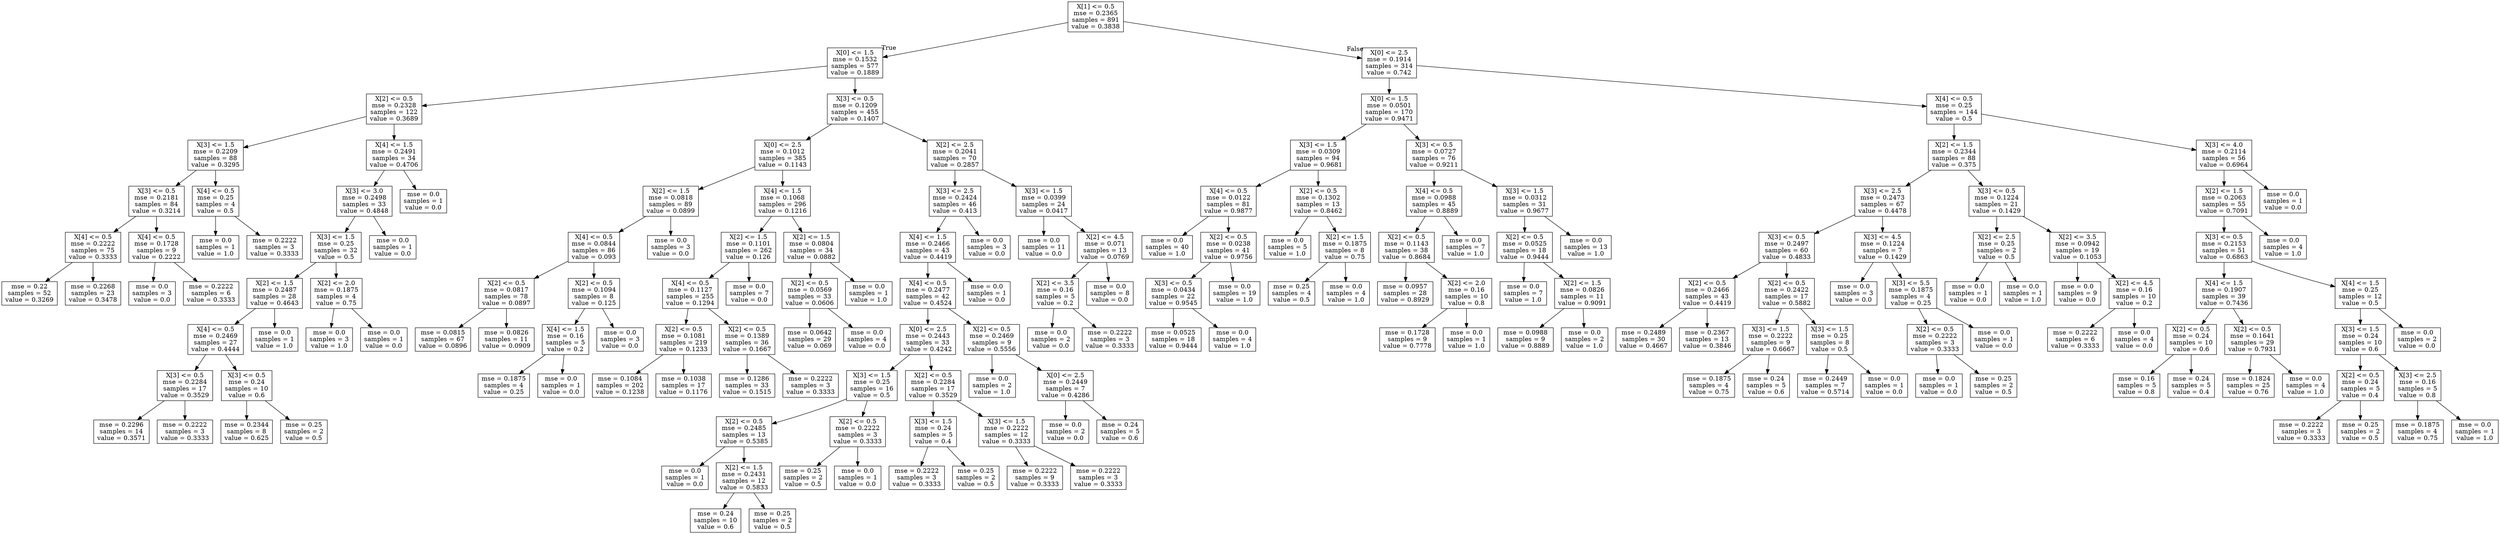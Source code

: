 digraph Tree {
node [shape=box] ;
0 [label="X[1] <= 0.5\nmse = 0.2365\nsamples = 891\nvalue = 0.3838"] ;
1 [label="X[0] <= 1.5\nmse = 0.1532\nsamples = 577\nvalue = 0.1889"] ;
0 -> 1 [labeldistance=2.5, labelangle=45, headlabel="True"] ;
2 [label="X[2] <= 0.5\nmse = 0.2328\nsamples = 122\nvalue = 0.3689"] ;
1 -> 2 ;
3 [label="X[3] <= 1.5\nmse = 0.2209\nsamples = 88\nvalue = 0.3295"] ;
2 -> 3 ;
4 [label="X[3] <= 0.5\nmse = 0.2181\nsamples = 84\nvalue = 0.3214"] ;
3 -> 4 ;
5 [label="X[4] <= 0.5\nmse = 0.2222\nsamples = 75\nvalue = 0.3333"] ;
4 -> 5 ;
6 [label="mse = 0.22\nsamples = 52\nvalue = 0.3269"] ;
5 -> 6 ;
7 [label="mse = 0.2268\nsamples = 23\nvalue = 0.3478"] ;
5 -> 7 ;
8 [label="X[4] <= 0.5\nmse = 0.1728\nsamples = 9\nvalue = 0.2222"] ;
4 -> 8 ;
9 [label="mse = 0.0\nsamples = 3\nvalue = 0.0"] ;
8 -> 9 ;
10 [label="mse = 0.2222\nsamples = 6\nvalue = 0.3333"] ;
8 -> 10 ;
11 [label="X[4] <= 0.5\nmse = 0.25\nsamples = 4\nvalue = 0.5"] ;
3 -> 11 ;
12 [label="mse = 0.0\nsamples = 1\nvalue = 1.0"] ;
11 -> 12 ;
13 [label="mse = 0.2222\nsamples = 3\nvalue = 0.3333"] ;
11 -> 13 ;
14 [label="X[4] <= 1.5\nmse = 0.2491\nsamples = 34\nvalue = 0.4706"] ;
2 -> 14 ;
15 [label="X[3] <= 3.0\nmse = 0.2498\nsamples = 33\nvalue = 0.4848"] ;
14 -> 15 ;
16 [label="X[3] <= 1.5\nmse = 0.25\nsamples = 32\nvalue = 0.5"] ;
15 -> 16 ;
17 [label="X[2] <= 1.5\nmse = 0.2487\nsamples = 28\nvalue = 0.4643"] ;
16 -> 17 ;
18 [label="X[4] <= 0.5\nmse = 0.2469\nsamples = 27\nvalue = 0.4444"] ;
17 -> 18 ;
19 [label="X[3] <= 0.5\nmse = 0.2284\nsamples = 17\nvalue = 0.3529"] ;
18 -> 19 ;
20 [label="mse = 0.2296\nsamples = 14\nvalue = 0.3571"] ;
19 -> 20 ;
21 [label="mse = 0.2222\nsamples = 3\nvalue = 0.3333"] ;
19 -> 21 ;
22 [label="X[3] <= 0.5\nmse = 0.24\nsamples = 10\nvalue = 0.6"] ;
18 -> 22 ;
23 [label="mse = 0.2344\nsamples = 8\nvalue = 0.625"] ;
22 -> 23 ;
24 [label="mse = 0.25\nsamples = 2\nvalue = 0.5"] ;
22 -> 24 ;
25 [label="mse = 0.0\nsamples = 1\nvalue = 1.0"] ;
17 -> 25 ;
26 [label="X[2] <= 2.0\nmse = 0.1875\nsamples = 4\nvalue = 0.75"] ;
16 -> 26 ;
27 [label="mse = 0.0\nsamples = 3\nvalue = 1.0"] ;
26 -> 27 ;
28 [label="mse = 0.0\nsamples = 1\nvalue = 0.0"] ;
26 -> 28 ;
29 [label="mse = 0.0\nsamples = 1\nvalue = 0.0"] ;
15 -> 29 ;
30 [label="mse = 0.0\nsamples = 1\nvalue = 0.0"] ;
14 -> 30 ;
31 [label="X[3] <= 0.5\nmse = 0.1209\nsamples = 455\nvalue = 0.1407"] ;
1 -> 31 ;
32 [label="X[0] <= 2.5\nmse = 0.1012\nsamples = 385\nvalue = 0.1143"] ;
31 -> 32 ;
33 [label="X[2] <= 1.5\nmse = 0.0818\nsamples = 89\nvalue = 0.0899"] ;
32 -> 33 ;
34 [label="X[4] <= 0.5\nmse = 0.0844\nsamples = 86\nvalue = 0.093"] ;
33 -> 34 ;
35 [label="X[2] <= 0.5\nmse = 0.0817\nsamples = 78\nvalue = 0.0897"] ;
34 -> 35 ;
36 [label="mse = 0.0815\nsamples = 67\nvalue = 0.0896"] ;
35 -> 36 ;
37 [label="mse = 0.0826\nsamples = 11\nvalue = 0.0909"] ;
35 -> 37 ;
38 [label="X[2] <= 0.5\nmse = 0.1094\nsamples = 8\nvalue = 0.125"] ;
34 -> 38 ;
39 [label="X[4] <= 1.5\nmse = 0.16\nsamples = 5\nvalue = 0.2"] ;
38 -> 39 ;
40 [label="mse = 0.1875\nsamples = 4\nvalue = 0.25"] ;
39 -> 40 ;
41 [label="mse = 0.0\nsamples = 1\nvalue = 0.0"] ;
39 -> 41 ;
42 [label="mse = 0.0\nsamples = 3\nvalue = 0.0"] ;
38 -> 42 ;
43 [label="mse = 0.0\nsamples = 3\nvalue = 0.0"] ;
33 -> 43 ;
44 [label="X[4] <= 1.5\nmse = 0.1068\nsamples = 296\nvalue = 0.1216"] ;
32 -> 44 ;
45 [label="X[2] <= 1.5\nmse = 0.1101\nsamples = 262\nvalue = 0.126"] ;
44 -> 45 ;
46 [label="X[4] <= 0.5\nmse = 0.1127\nsamples = 255\nvalue = 0.1294"] ;
45 -> 46 ;
47 [label="X[2] <= 0.5\nmse = 0.1081\nsamples = 219\nvalue = 0.1233"] ;
46 -> 47 ;
48 [label="mse = 0.1084\nsamples = 202\nvalue = 0.1238"] ;
47 -> 48 ;
49 [label="mse = 0.1038\nsamples = 17\nvalue = 0.1176"] ;
47 -> 49 ;
50 [label="X[2] <= 0.5\nmse = 0.1389\nsamples = 36\nvalue = 0.1667"] ;
46 -> 50 ;
51 [label="mse = 0.1286\nsamples = 33\nvalue = 0.1515"] ;
50 -> 51 ;
52 [label="mse = 0.2222\nsamples = 3\nvalue = 0.3333"] ;
50 -> 52 ;
53 [label="mse = 0.0\nsamples = 7\nvalue = 0.0"] ;
45 -> 53 ;
54 [label="X[2] <= 1.5\nmse = 0.0804\nsamples = 34\nvalue = 0.0882"] ;
44 -> 54 ;
55 [label="X[2] <= 0.5\nmse = 0.0569\nsamples = 33\nvalue = 0.0606"] ;
54 -> 55 ;
56 [label="mse = 0.0642\nsamples = 29\nvalue = 0.069"] ;
55 -> 56 ;
57 [label="mse = 0.0\nsamples = 4\nvalue = 0.0"] ;
55 -> 57 ;
58 [label="mse = 0.0\nsamples = 1\nvalue = 1.0"] ;
54 -> 58 ;
59 [label="X[2] <= 2.5\nmse = 0.2041\nsamples = 70\nvalue = 0.2857"] ;
31 -> 59 ;
60 [label="X[3] <= 2.5\nmse = 0.2424\nsamples = 46\nvalue = 0.413"] ;
59 -> 60 ;
61 [label="X[4] <= 1.5\nmse = 0.2466\nsamples = 43\nvalue = 0.4419"] ;
60 -> 61 ;
62 [label="X[4] <= 0.5\nmse = 0.2477\nsamples = 42\nvalue = 0.4524"] ;
61 -> 62 ;
63 [label="X[0] <= 2.5\nmse = 0.2443\nsamples = 33\nvalue = 0.4242"] ;
62 -> 63 ;
64 [label="X[3] <= 1.5\nmse = 0.25\nsamples = 16\nvalue = 0.5"] ;
63 -> 64 ;
65 [label="X[2] <= 0.5\nmse = 0.2485\nsamples = 13\nvalue = 0.5385"] ;
64 -> 65 ;
66 [label="mse = 0.0\nsamples = 1\nvalue = 0.0"] ;
65 -> 66 ;
67 [label="X[2] <= 1.5\nmse = 0.2431\nsamples = 12\nvalue = 0.5833"] ;
65 -> 67 ;
68 [label="mse = 0.24\nsamples = 10\nvalue = 0.6"] ;
67 -> 68 ;
69 [label="mse = 0.25\nsamples = 2\nvalue = 0.5"] ;
67 -> 69 ;
70 [label="X[2] <= 0.5\nmse = 0.2222\nsamples = 3\nvalue = 0.3333"] ;
64 -> 70 ;
71 [label="mse = 0.25\nsamples = 2\nvalue = 0.5"] ;
70 -> 71 ;
72 [label="mse = 0.0\nsamples = 1\nvalue = 0.0"] ;
70 -> 72 ;
73 [label="X[2] <= 0.5\nmse = 0.2284\nsamples = 17\nvalue = 0.3529"] ;
63 -> 73 ;
74 [label="X[3] <= 1.5\nmse = 0.24\nsamples = 5\nvalue = 0.4"] ;
73 -> 74 ;
75 [label="mse = 0.2222\nsamples = 3\nvalue = 0.3333"] ;
74 -> 75 ;
76 [label="mse = 0.25\nsamples = 2\nvalue = 0.5"] ;
74 -> 76 ;
77 [label="X[3] <= 1.5\nmse = 0.2222\nsamples = 12\nvalue = 0.3333"] ;
73 -> 77 ;
78 [label="mse = 0.2222\nsamples = 9\nvalue = 0.3333"] ;
77 -> 78 ;
79 [label="mse = 0.2222\nsamples = 3\nvalue = 0.3333"] ;
77 -> 79 ;
80 [label="X[2] <= 0.5\nmse = 0.2469\nsamples = 9\nvalue = 0.5556"] ;
62 -> 80 ;
81 [label="mse = 0.0\nsamples = 2\nvalue = 1.0"] ;
80 -> 81 ;
82 [label="X[0] <= 2.5\nmse = 0.2449\nsamples = 7\nvalue = 0.4286"] ;
80 -> 82 ;
83 [label="mse = 0.0\nsamples = 2\nvalue = 0.0"] ;
82 -> 83 ;
84 [label="mse = 0.24\nsamples = 5\nvalue = 0.6"] ;
82 -> 84 ;
85 [label="mse = 0.0\nsamples = 1\nvalue = 0.0"] ;
61 -> 85 ;
86 [label="mse = 0.0\nsamples = 3\nvalue = 0.0"] ;
60 -> 86 ;
87 [label="X[3] <= 1.5\nmse = 0.0399\nsamples = 24\nvalue = 0.0417"] ;
59 -> 87 ;
88 [label="mse = 0.0\nsamples = 11\nvalue = 0.0"] ;
87 -> 88 ;
89 [label="X[2] <= 4.5\nmse = 0.071\nsamples = 13\nvalue = 0.0769"] ;
87 -> 89 ;
90 [label="X[2] <= 3.5\nmse = 0.16\nsamples = 5\nvalue = 0.2"] ;
89 -> 90 ;
91 [label="mse = 0.0\nsamples = 2\nvalue = 0.0"] ;
90 -> 91 ;
92 [label="mse = 0.2222\nsamples = 3\nvalue = 0.3333"] ;
90 -> 92 ;
93 [label="mse = 0.0\nsamples = 8\nvalue = 0.0"] ;
89 -> 93 ;
94 [label="X[0] <= 2.5\nmse = 0.1914\nsamples = 314\nvalue = 0.742"] ;
0 -> 94 [labeldistance=2.5, labelangle=-45, headlabel="False"] ;
95 [label="X[0] <= 1.5\nmse = 0.0501\nsamples = 170\nvalue = 0.9471"] ;
94 -> 95 ;
96 [label="X[3] <= 1.5\nmse = 0.0309\nsamples = 94\nvalue = 0.9681"] ;
95 -> 96 ;
97 [label="X[4] <= 0.5\nmse = 0.0122\nsamples = 81\nvalue = 0.9877"] ;
96 -> 97 ;
98 [label="mse = 0.0\nsamples = 40\nvalue = 1.0"] ;
97 -> 98 ;
99 [label="X[2] <= 0.5\nmse = 0.0238\nsamples = 41\nvalue = 0.9756"] ;
97 -> 99 ;
100 [label="X[3] <= 0.5\nmse = 0.0434\nsamples = 22\nvalue = 0.9545"] ;
99 -> 100 ;
101 [label="mse = 0.0525\nsamples = 18\nvalue = 0.9444"] ;
100 -> 101 ;
102 [label="mse = 0.0\nsamples = 4\nvalue = 1.0"] ;
100 -> 102 ;
103 [label="mse = 0.0\nsamples = 19\nvalue = 1.0"] ;
99 -> 103 ;
104 [label="X[2] <= 0.5\nmse = 0.1302\nsamples = 13\nvalue = 0.8462"] ;
96 -> 104 ;
105 [label="mse = 0.0\nsamples = 5\nvalue = 1.0"] ;
104 -> 105 ;
106 [label="X[2] <= 1.5\nmse = 0.1875\nsamples = 8\nvalue = 0.75"] ;
104 -> 106 ;
107 [label="mse = 0.25\nsamples = 4\nvalue = 0.5"] ;
106 -> 107 ;
108 [label="mse = 0.0\nsamples = 4\nvalue = 1.0"] ;
106 -> 108 ;
109 [label="X[3] <= 0.5\nmse = 0.0727\nsamples = 76\nvalue = 0.9211"] ;
95 -> 109 ;
110 [label="X[4] <= 0.5\nmse = 0.0988\nsamples = 45\nvalue = 0.8889"] ;
109 -> 110 ;
111 [label="X[2] <= 0.5\nmse = 0.1143\nsamples = 38\nvalue = 0.8684"] ;
110 -> 111 ;
112 [label="mse = 0.0957\nsamples = 28\nvalue = 0.8929"] ;
111 -> 112 ;
113 [label="X[2] <= 2.0\nmse = 0.16\nsamples = 10\nvalue = 0.8"] ;
111 -> 113 ;
114 [label="mse = 0.1728\nsamples = 9\nvalue = 0.7778"] ;
113 -> 114 ;
115 [label="mse = 0.0\nsamples = 1\nvalue = 1.0"] ;
113 -> 115 ;
116 [label="mse = 0.0\nsamples = 7\nvalue = 1.0"] ;
110 -> 116 ;
117 [label="X[3] <= 1.5\nmse = 0.0312\nsamples = 31\nvalue = 0.9677"] ;
109 -> 117 ;
118 [label="X[2] <= 0.5\nmse = 0.0525\nsamples = 18\nvalue = 0.9444"] ;
117 -> 118 ;
119 [label="mse = 0.0\nsamples = 7\nvalue = 1.0"] ;
118 -> 119 ;
120 [label="X[2] <= 1.5\nmse = 0.0826\nsamples = 11\nvalue = 0.9091"] ;
118 -> 120 ;
121 [label="mse = 0.0988\nsamples = 9\nvalue = 0.8889"] ;
120 -> 121 ;
122 [label="mse = 0.0\nsamples = 2\nvalue = 1.0"] ;
120 -> 122 ;
123 [label="mse = 0.0\nsamples = 13\nvalue = 1.0"] ;
117 -> 123 ;
124 [label="X[4] <= 0.5\nmse = 0.25\nsamples = 144\nvalue = 0.5"] ;
94 -> 124 ;
125 [label="X[2] <= 1.5\nmse = 0.2344\nsamples = 88\nvalue = 0.375"] ;
124 -> 125 ;
126 [label="X[3] <= 2.5\nmse = 0.2473\nsamples = 67\nvalue = 0.4478"] ;
125 -> 126 ;
127 [label="X[3] <= 0.5\nmse = 0.2497\nsamples = 60\nvalue = 0.4833"] ;
126 -> 127 ;
128 [label="X[2] <= 0.5\nmse = 0.2466\nsamples = 43\nvalue = 0.4419"] ;
127 -> 128 ;
129 [label="mse = 0.2489\nsamples = 30\nvalue = 0.4667"] ;
128 -> 129 ;
130 [label="mse = 0.2367\nsamples = 13\nvalue = 0.3846"] ;
128 -> 130 ;
131 [label="X[2] <= 0.5\nmse = 0.2422\nsamples = 17\nvalue = 0.5882"] ;
127 -> 131 ;
132 [label="X[3] <= 1.5\nmse = 0.2222\nsamples = 9\nvalue = 0.6667"] ;
131 -> 132 ;
133 [label="mse = 0.1875\nsamples = 4\nvalue = 0.75"] ;
132 -> 133 ;
134 [label="mse = 0.24\nsamples = 5\nvalue = 0.6"] ;
132 -> 134 ;
135 [label="X[3] <= 1.5\nmse = 0.25\nsamples = 8\nvalue = 0.5"] ;
131 -> 135 ;
136 [label="mse = 0.2449\nsamples = 7\nvalue = 0.5714"] ;
135 -> 136 ;
137 [label="mse = 0.0\nsamples = 1\nvalue = 0.0"] ;
135 -> 137 ;
138 [label="X[3] <= 4.5\nmse = 0.1224\nsamples = 7\nvalue = 0.1429"] ;
126 -> 138 ;
139 [label="mse = 0.0\nsamples = 3\nvalue = 0.0"] ;
138 -> 139 ;
140 [label="X[3] <= 5.5\nmse = 0.1875\nsamples = 4\nvalue = 0.25"] ;
138 -> 140 ;
141 [label="X[2] <= 0.5\nmse = 0.2222\nsamples = 3\nvalue = 0.3333"] ;
140 -> 141 ;
142 [label="mse = 0.0\nsamples = 1\nvalue = 0.0"] ;
141 -> 142 ;
143 [label="mse = 0.25\nsamples = 2\nvalue = 0.5"] ;
141 -> 143 ;
144 [label="mse = 0.0\nsamples = 1\nvalue = 0.0"] ;
140 -> 144 ;
145 [label="X[3] <= 0.5\nmse = 0.1224\nsamples = 21\nvalue = 0.1429"] ;
125 -> 145 ;
146 [label="X[2] <= 2.5\nmse = 0.25\nsamples = 2\nvalue = 0.5"] ;
145 -> 146 ;
147 [label="mse = 0.0\nsamples = 1\nvalue = 0.0"] ;
146 -> 147 ;
148 [label="mse = 0.0\nsamples = 1\nvalue = 1.0"] ;
146 -> 148 ;
149 [label="X[2] <= 3.5\nmse = 0.0942\nsamples = 19\nvalue = 0.1053"] ;
145 -> 149 ;
150 [label="mse = 0.0\nsamples = 9\nvalue = 0.0"] ;
149 -> 150 ;
151 [label="X[2] <= 4.5\nmse = 0.16\nsamples = 10\nvalue = 0.2"] ;
149 -> 151 ;
152 [label="mse = 0.2222\nsamples = 6\nvalue = 0.3333"] ;
151 -> 152 ;
153 [label="mse = 0.0\nsamples = 4\nvalue = 0.0"] ;
151 -> 153 ;
154 [label="X[3] <= 4.0\nmse = 0.2114\nsamples = 56\nvalue = 0.6964"] ;
124 -> 154 ;
155 [label="X[2] <= 1.5\nmse = 0.2063\nsamples = 55\nvalue = 0.7091"] ;
154 -> 155 ;
156 [label="X[3] <= 0.5\nmse = 0.2153\nsamples = 51\nvalue = 0.6863"] ;
155 -> 156 ;
157 [label="X[4] <= 1.5\nmse = 0.1907\nsamples = 39\nvalue = 0.7436"] ;
156 -> 157 ;
158 [label="X[2] <= 0.5\nmse = 0.24\nsamples = 10\nvalue = 0.6"] ;
157 -> 158 ;
159 [label="mse = 0.16\nsamples = 5\nvalue = 0.8"] ;
158 -> 159 ;
160 [label="mse = 0.24\nsamples = 5\nvalue = 0.4"] ;
158 -> 160 ;
161 [label="X[2] <= 0.5\nmse = 0.1641\nsamples = 29\nvalue = 0.7931"] ;
157 -> 161 ;
162 [label="mse = 0.1824\nsamples = 25\nvalue = 0.76"] ;
161 -> 162 ;
163 [label="mse = 0.0\nsamples = 4\nvalue = 1.0"] ;
161 -> 163 ;
164 [label="X[4] <= 1.5\nmse = 0.25\nsamples = 12\nvalue = 0.5"] ;
156 -> 164 ;
165 [label="X[3] <= 1.5\nmse = 0.24\nsamples = 10\nvalue = 0.6"] ;
164 -> 165 ;
166 [label="X[2] <= 0.5\nmse = 0.24\nsamples = 5\nvalue = 0.4"] ;
165 -> 166 ;
167 [label="mse = 0.2222\nsamples = 3\nvalue = 0.3333"] ;
166 -> 167 ;
168 [label="mse = 0.25\nsamples = 2\nvalue = 0.5"] ;
166 -> 168 ;
169 [label="X[3] <= 2.5\nmse = 0.16\nsamples = 5\nvalue = 0.8"] ;
165 -> 169 ;
170 [label="mse = 0.1875\nsamples = 4\nvalue = 0.75"] ;
169 -> 170 ;
171 [label="mse = 0.0\nsamples = 1\nvalue = 1.0"] ;
169 -> 171 ;
172 [label="mse = 0.0\nsamples = 2\nvalue = 0.0"] ;
164 -> 172 ;
173 [label="mse = 0.0\nsamples = 4\nvalue = 1.0"] ;
155 -> 173 ;
174 [label="mse = 0.0\nsamples = 1\nvalue = 0.0"] ;
154 -> 174 ;
}